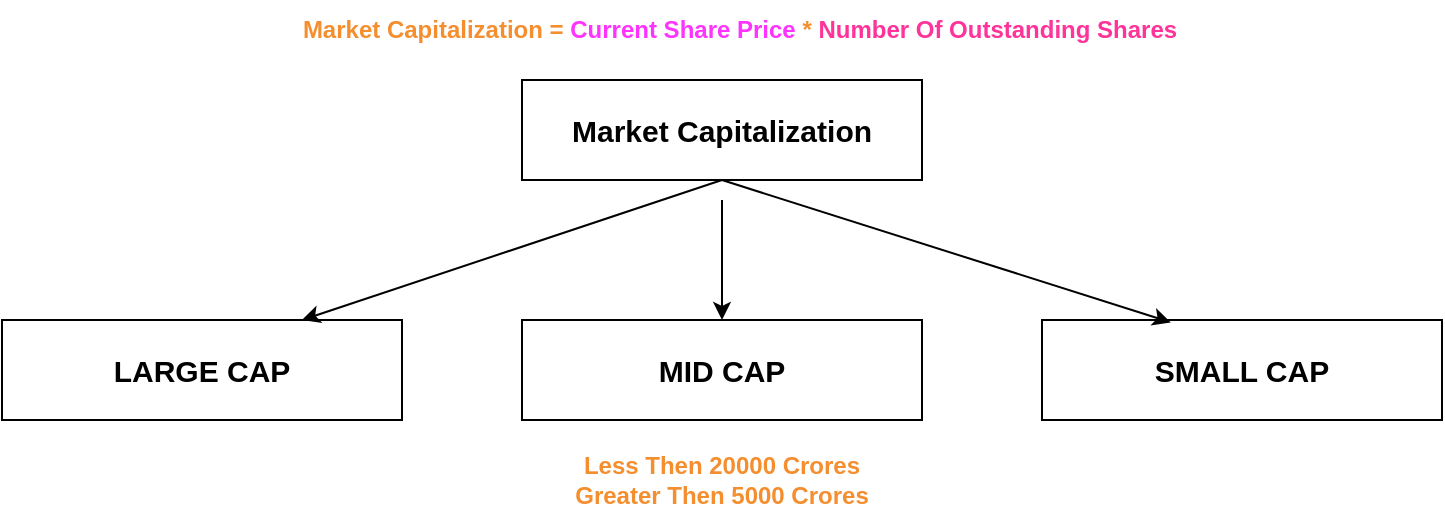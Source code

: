<mxfile version="24.7.7">
  <diagram name="Page-1" id="sTBqUNskCWZe8skMI56H">
    <mxGraphModel dx="1050" dy="522" grid="1" gridSize="10" guides="1" tooltips="1" connect="1" arrows="1" fold="1" page="1" pageScale="1" pageWidth="850" pageHeight="1100" math="0" shadow="0">
      <root>
        <mxCell id="0" />
        <mxCell id="1" parent="0" />
        <mxCell id="UT6pLKemtJFddx9t97uS-1" value="Market Capitalization" style="text;html=1;align=center;verticalAlign=middle;whiteSpace=wrap;rounded=0;fontStyle=1;fontSize=15;fillColor=default;strokeColor=default;" vertex="1" parent="1">
          <mxGeometry x="300" y="160" width="200" height="50" as="geometry" />
        </mxCell>
        <mxCell id="UT6pLKemtJFddx9t97uS-2" value="LARGE CAP" style="text;html=1;align=center;verticalAlign=middle;whiteSpace=wrap;rounded=0;fontStyle=1;fontSize=15;fillColor=default;strokeColor=default;" vertex="1" parent="1">
          <mxGeometry x="40" y="280" width="200" height="50" as="geometry" />
        </mxCell>
        <mxCell id="UT6pLKemtJFddx9t97uS-3" value="MID CAP" style="text;html=1;align=center;verticalAlign=middle;whiteSpace=wrap;rounded=0;fontStyle=1;fontSize=15;fillColor=default;strokeColor=default;" vertex="1" parent="1">
          <mxGeometry x="300" y="280" width="200" height="50" as="geometry" />
        </mxCell>
        <mxCell id="UT6pLKemtJFddx9t97uS-4" value="SMALL CAP" style="text;html=1;align=center;verticalAlign=middle;whiteSpace=wrap;rounded=0;fontStyle=1;fontSize=15;fillColor=default;strokeColor=default;" vertex="1" parent="1">
          <mxGeometry x="560" y="280" width="200" height="50" as="geometry" />
        </mxCell>
        <mxCell id="UT6pLKemtJFddx9t97uS-5" value="" style="endArrow=classic;html=1;rounded=0;exitX=0.5;exitY=1;exitDx=0;exitDy=0;entryX=0.75;entryY=0;entryDx=0;entryDy=0;" edge="1" parent="1" source="UT6pLKemtJFddx9t97uS-1" target="UT6pLKemtJFddx9t97uS-2">
          <mxGeometry width="50" height="50" relative="1" as="geometry">
            <mxPoint x="250" y="180" as="sourcePoint" />
            <mxPoint x="300" y="130" as="targetPoint" />
          </mxGeometry>
        </mxCell>
        <mxCell id="UT6pLKemtJFddx9t97uS-6" value="" style="endArrow=classic;html=1;rounded=0;entryX=0.5;entryY=0;entryDx=0;entryDy=0;" edge="1" parent="1" target="UT6pLKemtJFddx9t97uS-3">
          <mxGeometry width="50" height="50" relative="1" as="geometry">
            <mxPoint x="400" y="220" as="sourcePoint" />
            <mxPoint x="200" y="290" as="targetPoint" />
          </mxGeometry>
        </mxCell>
        <mxCell id="UT6pLKemtJFddx9t97uS-7" value="" style="endArrow=classic;html=1;rounded=0;entryX=0.322;entryY=0.024;entryDx=0;entryDy=0;entryPerimeter=0;exitX=0.5;exitY=1;exitDx=0;exitDy=0;" edge="1" parent="1" source="UT6pLKemtJFddx9t97uS-1" target="UT6pLKemtJFddx9t97uS-4">
          <mxGeometry width="50" height="50" relative="1" as="geometry">
            <mxPoint x="410" y="230" as="sourcePoint" />
            <mxPoint x="410" y="290" as="targetPoint" />
          </mxGeometry>
        </mxCell>
        <mxCell id="UT6pLKemtJFddx9t97uS-9" value="Market Capitalization = &lt;font color=&quot;#ff33ff&quot;&gt;Current Share Price&lt;/font&gt; * &lt;font color=&quot;#ff3399&quot;&gt;Number Of Outstanding Shares&lt;/font&gt;" style="text;html=1;align=center;verticalAlign=middle;whiteSpace=wrap;rounded=0;fontStyle=1;fontColor=#f48e2f;" vertex="1" parent="1">
          <mxGeometry x="169" y="120" width="480" height="30" as="geometry" />
        </mxCell>
        <mxCell id="UT6pLKemtJFddx9t97uS-10" value="Less Then 20000 Crores&lt;div&gt;Greater Then 5000 Crores&lt;/div&gt;" style="text;html=1;align=center;verticalAlign=middle;whiteSpace=wrap;rounded=0;fontStyle=1;fontColor=#f48e2f;" vertex="1" parent="1">
          <mxGeometry x="300" y="340" width="200" height="40" as="geometry" />
        </mxCell>
      </root>
    </mxGraphModel>
  </diagram>
</mxfile>
